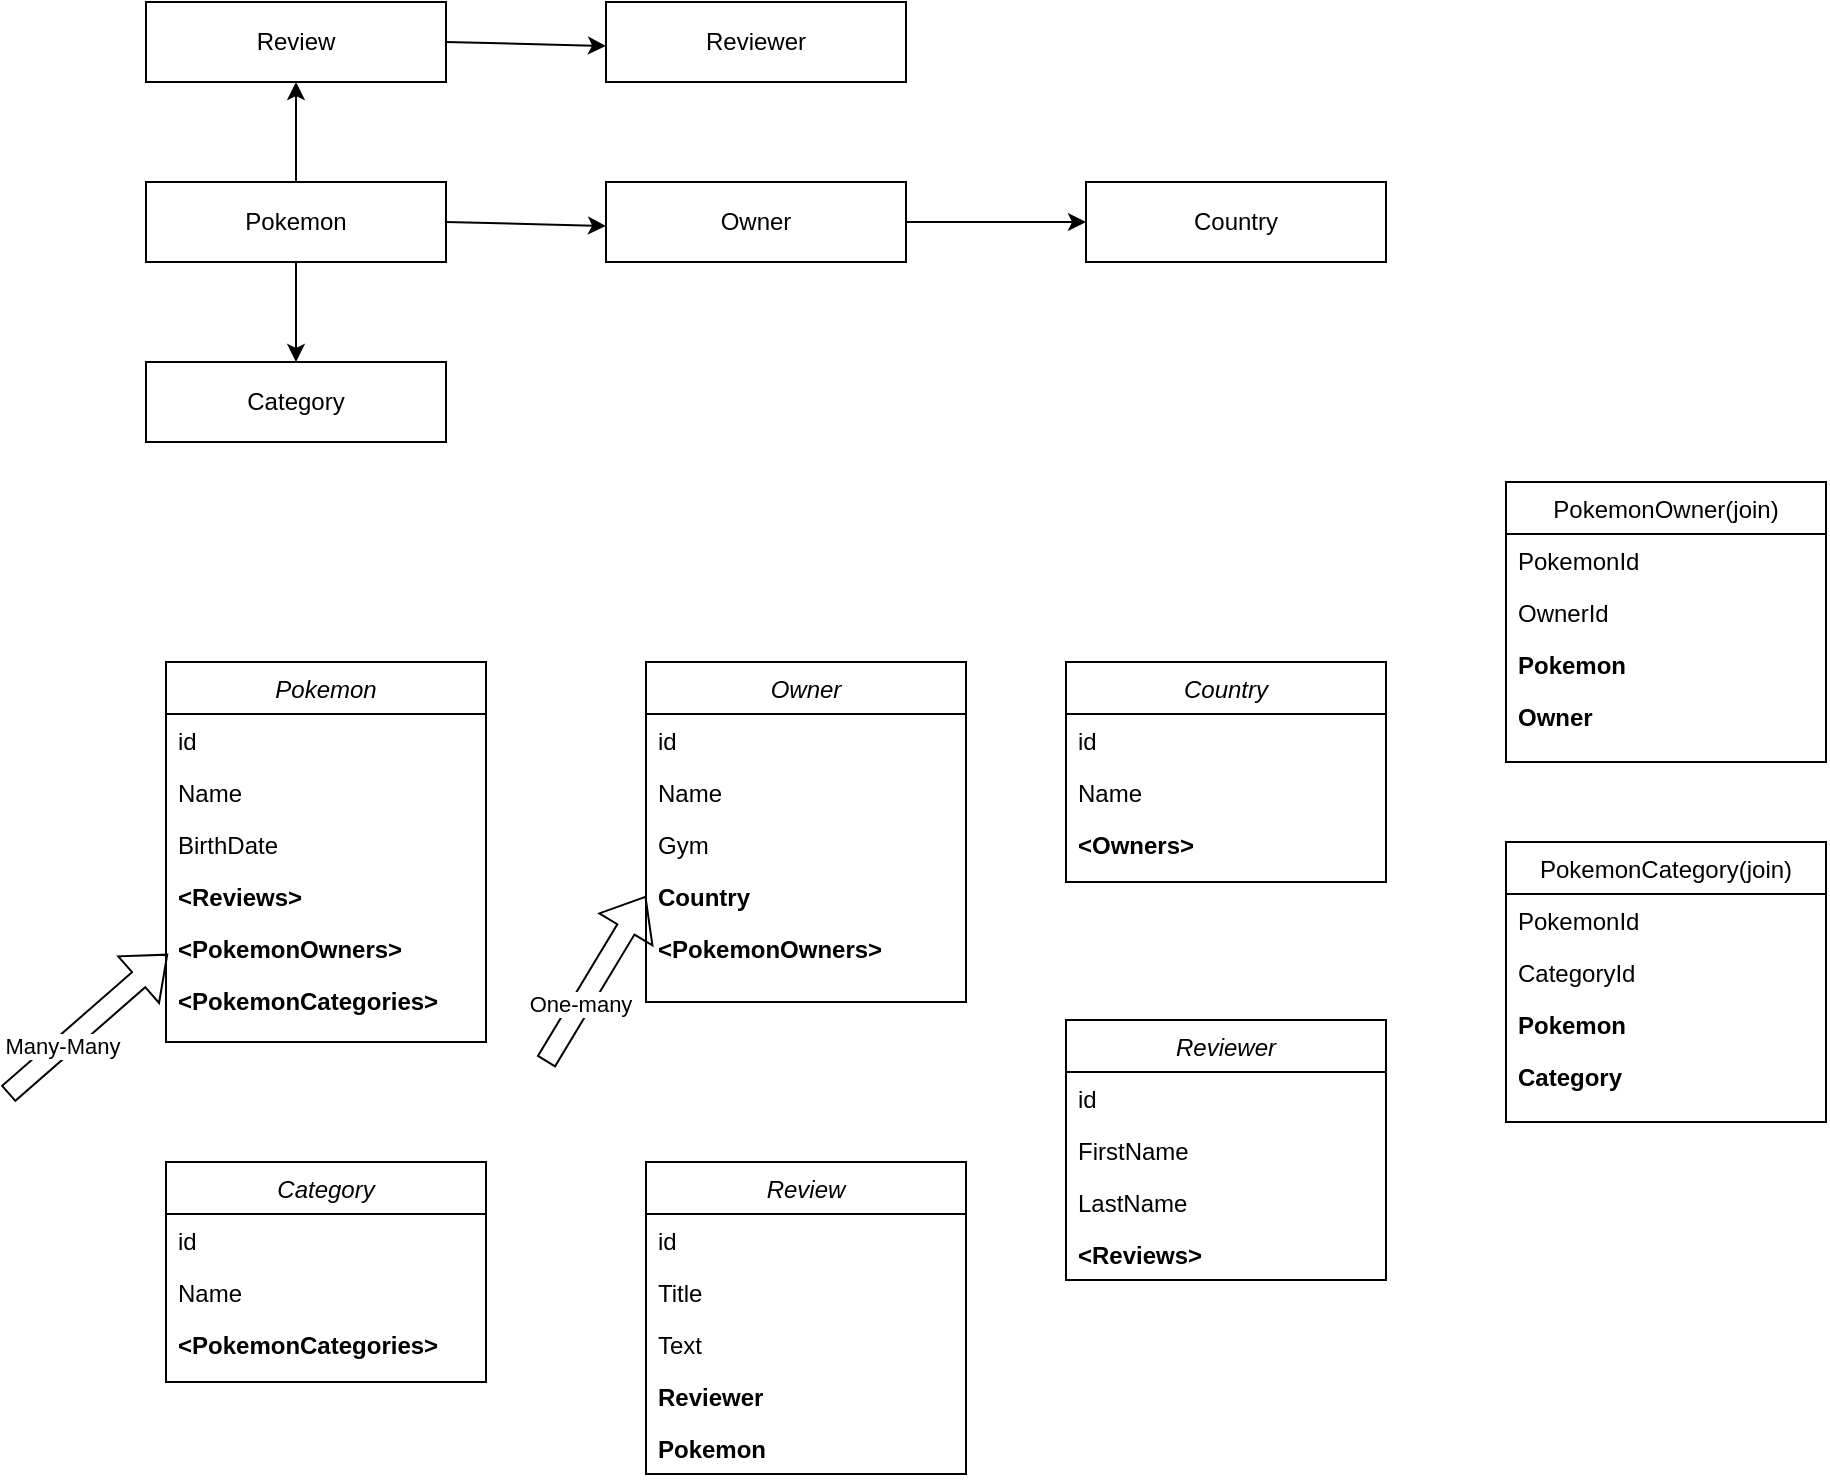 <mxfile version="21.1.7" type="github">
  <diagram id="C5RBs43oDa-KdzZeNtuy" name="Page-1">
    <mxGraphModel dx="880" dy="434" grid="1" gridSize="10" guides="1" tooltips="1" connect="1" arrows="1" fold="1" page="1" pageScale="1" pageWidth="827" pageHeight="1169" math="0" shadow="0">
      <root>
        <mxCell id="WIyWlLk6GJQsqaUBKTNV-0" />
        <mxCell id="WIyWlLk6GJQsqaUBKTNV-1" parent="WIyWlLk6GJQsqaUBKTNV-0" />
        <mxCell id="zkfFHV4jXpPFQw0GAbJ--0" value="Pokemon" style="swimlane;fontStyle=2;align=center;verticalAlign=top;childLayout=stackLayout;horizontal=1;startSize=26;horizontalStack=0;resizeParent=1;resizeLast=0;collapsible=1;marginBottom=0;rounded=0;shadow=0;strokeWidth=1;" parent="WIyWlLk6GJQsqaUBKTNV-1" vertex="1">
          <mxGeometry x="120" y="350" width="160" height="190" as="geometry">
            <mxRectangle x="230" y="140" width="160" height="26" as="alternateBounds" />
          </mxGeometry>
        </mxCell>
        <mxCell id="zkfFHV4jXpPFQw0GAbJ--1" value="id" style="text;align=left;verticalAlign=top;spacingLeft=4;spacingRight=4;overflow=hidden;rotatable=0;points=[[0,0.5],[1,0.5]];portConstraint=eastwest;" parent="zkfFHV4jXpPFQw0GAbJ--0" vertex="1">
          <mxGeometry y="26" width="160" height="26" as="geometry" />
        </mxCell>
        <mxCell id="zkfFHV4jXpPFQw0GAbJ--2" value="Name" style="text;align=left;verticalAlign=top;spacingLeft=4;spacingRight=4;overflow=hidden;rotatable=0;points=[[0,0.5],[1,0.5]];portConstraint=eastwest;rounded=0;shadow=0;html=0;" parent="zkfFHV4jXpPFQw0GAbJ--0" vertex="1">
          <mxGeometry y="52" width="160" height="26" as="geometry" />
        </mxCell>
        <mxCell id="zkfFHV4jXpPFQw0GAbJ--3" value="BirthDate" style="text;align=left;verticalAlign=top;spacingLeft=4;spacingRight=4;overflow=hidden;rotatable=0;points=[[0,0.5],[1,0.5]];portConstraint=eastwest;rounded=0;shadow=0;html=0;" parent="zkfFHV4jXpPFQw0GAbJ--0" vertex="1">
          <mxGeometry y="78" width="160" height="26" as="geometry" />
        </mxCell>
        <mxCell id="zkfFHV4jXpPFQw0GAbJ--5" value="&lt;Reviews&gt;" style="text;align=left;verticalAlign=top;spacingLeft=4;spacingRight=4;overflow=hidden;rotatable=0;points=[[0,0.5],[1,0.5]];portConstraint=eastwest;fontStyle=1" parent="zkfFHV4jXpPFQw0GAbJ--0" vertex="1">
          <mxGeometry y="104" width="160" height="26" as="geometry" />
        </mxCell>
        <mxCell id="enseXvZCVExBjmzHqvM3-12" value="&lt;PokemonOwners&gt;" style="text;align=left;verticalAlign=top;spacingLeft=4;spacingRight=4;overflow=hidden;rotatable=0;points=[[0,0.5],[1,0.5]];portConstraint=eastwest;fontStyle=1" vertex="1" parent="zkfFHV4jXpPFQw0GAbJ--0">
          <mxGeometry y="130" width="160" height="26" as="geometry" />
        </mxCell>
        <mxCell id="enseXvZCVExBjmzHqvM3-13" value="&lt;PokemonCategories&gt;" style="text;align=left;verticalAlign=top;spacingLeft=4;spacingRight=4;overflow=hidden;rotatable=0;points=[[0,0.5],[1,0.5]];portConstraint=eastwest;fontStyle=1" vertex="1" parent="zkfFHV4jXpPFQw0GAbJ--0">
          <mxGeometry y="156" width="160" height="26" as="geometry" />
        </mxCell>
        <mxCell id="zkfFHV4jXpPFQw0GAbJ--17" value="PokemonOwner(join)" style="swimlane;fontStyle=0;align=center;verticalAlign=top;childLayout=stackLayout;horizontal=1;startSize=26;horizontalStack=0;resizeParent=1;resizeLast=0;collapsible=1;marginBottom=0;rounded=0;shadow=0;strokeWidth=1;" parent="WIyWlLk6GJQsqaUBKTNV-1" vertex="1">
          <mxGeometry x="790" y="260" width="160" height="140" as="geometry">
            <mxRectangle x="550" y="140" width="160" height="26" as="alternateBounds" />
          </mxGeometry>
        </mxCell>
        <mxCell id="zkfFHV4jXpPFQw0GAbJ--18" value="PokemonId" style="text;align=left;verticalAlign=top;spacingLeft=4;spacingRight=4;overflow=hidden;rotatable=0;points=[[0,0.5],[1,0.5]];portConstraint=eastwest;" parent="zkfFHV4jXpPFQw0GAbJ--17" vertex="1">
          <mxGeometry y="26" width="160" height="26" as="geometry" />
        </mxCell>
        <mxCell id="zkfFHV4jXpPFQw0GAbJ--19" value="OwnerId" style="text;align=left;verticalAlign=top;spacingLeft=4;spacingRight=4;overflow=hidden;rotatable=0;points=[[0,0.5],[1,0.5]];portConstraint=eastwest;rounded=0;shadow=0;html=0;" parent="zkfFHV4jXpPFQw0GAbJ--17" vertex="1">
          <mxGeometry y="52" width="160" height="26" as="geometry" />
        </mxCell>
        <mxCell id="zkfFHV4jXpPFQw0GAbJ--20" value="Pokemon" style="text;align=left;verticalAlign=top;spacingLeft=4;spacingRight=4;overflow=hidden;rotatable=0;points=[[0,0.5],[1,0.5]];portConstraint=eastwest;rounded=0;shadow=0;html=0;fontStyle=1" parent="zkfFHV4jXpPFQw0GAbJ--17" vertex="1">
          <mxGeometry y="78" width="160" height="26" as="geometry" />
        </mxCell>
        <mxCell id="zkfFHV4jXpPFQw0GAbJ--21" value="Owner" style="text;align=left;verticalAlign=top;spacingLeft=4;spacingRight=4;overflow=hidden;rotatable=0;points=[[0,0.5],[1,0.5]];portConstraint=eastwest;rounded=0;shadow=0;html=0;fontStyle=1" parent="zkfFHV4jXpPFQw0GAbJ--17" vertex="1">
          <mxGeometry y="104" width="160" height="26" as="geometry" />
        </mxCell>
        <mxCell id="enseXvZCVExBjmzHqvM3-1" value="Review" style="rounded=0;whiteSpace=wrap;html=1;" vertex="1" parent="WIyWlLk6GJQsqaUBKTNV-1">
          <mxGeometry x="110" y="20" width="150" height="40" as="geometry" />
        </mxCell>
        <mxCell id="enseXvZCVExBjmzHqvM3-2" value="Reviewer" style="rounded=0;whiteSpace=wrap;html=1;" vertex="1" parent="WIyWlLk6GJQsqaUBKTNV-1">
          <mxGeometry x="340" y="20" width="150" height="40" as="geometry" />
        </mxCell>
        <mxCell id="enseXvZCVExBjmzHqvM3-3" value="" style="endArrow=classic;html=1;rounded=0;exitX=1;exitY=0.5;exitDx=0;exitDy=0;entryX=0;entryY=0.75;entryDx=0;entryDy=0;" edge="1" parent="WIyWlLk6GJQsqaUBKTNV-1" source="enseXvZCVExBjmzHqvM3-1">
          <mxGeometry width="50" height="50" relative="1" as="geometry">
            <mxPoint x="260" y="32" as="sourcePoint" />
            <mxPoint x="340" y="42" as="targetPoint" />
          </mxGeometry>
        </mxCell>
        <mxCell id="enseXvZCVExBjmzHqvM3-4" value="Pokemon" style="rounded=0;whiteSpace=wrap;html=1;" vertex="1" parent="WIyWlLk6GJQsqaUBKTNV-1">
          <mxGeometry x="110" y="110" width="150" height="40" as="geometry" />
        </mxCell>
        <mxCell id="enseXvZCVExBjmzHqvM3-5" value="Owner" style="rounded=0;whiteSpace=wrap;html=1;" vertex="1" parent="WIyWlLk6GJQsqaUBKTNV-1">
          <mxGeometry x="340" y="110" width="150" height="40" as="geometry" />
        </mxCell>
        <mxCell id="enseXvZCVExBjmzHqvM3-6" value="" style="endArrow=classic;html=1;rounded=0;exitX=1;exitY=0.5;exitDx=0;exitDy=0;entryX=0;entryY=0.75;entryDx=0;entryDy=0;" edge="1" parent="WIyWlLk6GJQsqaUBKTNV-1" source="enseXvZCVExBjmzHqvM3-4">
          <mxGeometry width="50" height="50" relative="1" as="geometry">
            <mxPoint x="260" y="122" as="sourcePoint" />
            <mxPoint x="340" y="132" as="targetPoint" />
          </mxGeometry>
        </mxCell>
        <mxCell id="enseXvZCVExBjmzHqvM3-7" value="Category" style="rounded=0;whiteSpace=wrap;html=1;" vertex="1" parent="WIyWlLk6GJQsqaUBKTNV-1">
          <mxGeometry x="110" y="200" width="150" height="40" as="geometry" />
        </mxCell>
        <mxCell id="enseXvZCVExBjmzHqvM3-8" value="Country" style="rounded=0;whiteSpace=wrap;html=1;" vertex="1" parent="WIyWlLk6GJQsqaUBKTNV-1">
          <mxGeometry x="580" y="110" width="150" height="40" as="geometry" />
        </mxCell>
        <mxCell id="enseXvZCVExBjmzHqvM3-9" value="" style="endArrow=classic;html=1;rounded=0;exitX=1;exitY=0.5;exitDx=0;exitDy=0;entryX=0;entryY=0.5;entryDx=0;entryDy=0;" edge="1" parent="WIyWlLk6GJQsqaUBKTNV-1" source="enseXvZCVExBjmzHqvM3-5" target="enseXvZCVExBjmzHqvM3-8">
          <mxGeometry width="50" height="50" relative="1" as="geometry">
            <mxPoint x="260" y="212" as="sourcePoint" />
            <mxPoint x="340" y="222" as="targetPoint" />
          </mxGeometry>
        </mxCell>
        <mxCell id="enseXvZCVExBjmzHqvM3-10" value="" style="endArrow=classic;html=1;rounded=0;exitX=0.5;exitY=1;exitDx=0;exitDy=0;entryX=0.5;entryY=0;entryDx=0;entryDy=0;" edge="1" parent="WIyWlLk6GJQsqaUBKTNV-1" source="enseXvZCVExBjmzHqvM3-4" target="enseXvZCVExBjmzHqvM3-7">
          <mxGeometry width="50" height="50" relative="1" as="geometry">
            <mxPoint x="270" y="140" as="sourcePoint" />
            <mxPoint x="350" y="142" as="targetPoint" />
          </mxGeometry>
        </mxCell>
        <mxCell id="enseXvZCVExBjmzHqvM3-11" value="" style="endArrow=classic;html=1;rounded=0;exitX=0.5;exitY=0;exitDx=0;exitDy=0;entryX=0.5;entryY=1;entryDx=0;entryDy=0;" edge="1" parent="WIyWlLk6GJQsqaUBKTNV-1" source="enseXvZCVExBjmzHqvM3-4" target="enseXvZCVExBjmzHqvM3-1">
          <mxGeometry width="50" height="50" relative="1" as="geometry">
            <mxPoint x="195" y="160" as="sourcePoint" />
            <mxPoint x="195" y="210" as="targetPoint" />
          </mxGeometry>
        </mxCell>
        <mxCell id="enseXvZCVExBjmzHqvM3-14" value="Owner" style="swimlane;fontStyle=2;align=center;verticalAlign=top;childLayout=stackLayout;horizontal=1;startSize=26;horizontalStack=0;resizeParent=1;resizeLast=0;collapsible=1;marginBottom=0;rounded=0;shadow=0;strokeWidth=1;" vertex="1" parent="WIyWlLk6GJQsqaUBKTNV-1">
          <mxGeometry x="360" y="350" width="160" height="170" as="geometry">
            <mxRectangle x="230" y="140" width="160" height="26" as="alternateBounds" />
          </mxGeometry>
        </mxCell>
        <mxCell id="enseXvZCVExBjmzHqvM3-15" value="id" style="text;align=left;verticalAlign=top;spacingLeft=4;spacingRight=4;overflow=hidden;rotatable=0;points=[[0,0.5],[1,0.5]];portConstraint=eastwest;" vertex="1" parent="enseXvZCVExBjmzHqvM3-14">
          <mxGeometry y="26" width="160" height="26" as="geometry" />
        </mxCell>
        <mxCell id="enseXvZCVExBjmzHqvM3-16" value="Name" style="text;align=left;verticalAlign=top;spacingLeft=4;spacingRight=4;overflow=hidden;rotatable=0;points=[[0,0.5],[1,0.5]];portConstraint=eastwest;rounded=0;shadow=0;html=0;" vertex="1" parent="enseXvZCVExBjmzHqvM3-14">
          <mxGeometry y="52" width="160" height="26" as="geometry" />
        </mxCell>
        <mxCell id="enseXvZCVExBjmzHqvM3-17" value="Gym" style="text;align=left;verticalAlign=top;spacingLeft=4;spacingRight=4;overflow=hidden;rotatable=0;points=[[0,0.5],[1,0.5]];portConstraint=eastwest;rounded=0;shadow=0;html=0;" vertex="1" parent="enseXvZCVExBjmzHqvM3-14">
          <mxGeometry y="78" width="160" height="26" as="geometry" />
        </mxCell>
        <mxCell id="enseXvZCVExBjmzHqvM3-19" value="Country" style="text;align=left;verticalAlign=top;spacingLeft=4;spacingRight=4;overflow=hidden;rotatable=0;points=[[0,0.5],[1,0.5]];portConstraint=eastwest;fontStyle=1" vertex="1" parent="enseXvZCVExBjmzHqvM3-14">
          <mxGeometry y="104" width="160" height="26" as="geometry" />
        </mxCell>
        <mxCell id="enseXvZCVExBjmzHqvM3-20" value="&lt;PokemonOwners&gt;" style="text;align=left;verticalAlign=top;spacingLeft=4;spacingRight=4;overflow=hidden;rotatable=0;points=[[0,0.5],[1,0.5]];portConstraint=eastwest;fontStyle=1" vertex="1" parent="enseXvZCVExBjmzHqvM3-14">
          <mxGeometry y="130" width="160" height="26" as="geometry" />
        </mxCell>
        <mxCell id="enseXvZCVExBjmzHqvM3-22" value="Country" style="swimlane;fontStyle=2;align=center;verticalAlign=top;childLayout=stackLayout;horizontal=1;startSize=26;horizontalStack=0;resizeParent=1;resizeLast=0;collapsible=1;marginBottom=0;rounded=0;shadow=0;strokeWidth=1;" vertex="1" parent="WIyWlLk6GJQsqaUBKTNV-1">
          <mxGeometry x="570" y="350" width="160" height="110" as="geometry">
            <mxRectangle x="230" y="140" width="160" height="26" as="alternateBounds" />
          </mxGeometry>
        </mxCell>
        <mxCell id="enseXvZCVExBjmzHqvM3-23" value="id" style="text;align=left;verticalAlign=top;spacingLeft=4;spacingRight=4;overflow=hidden;rotatable=0;points=[[0,0.5],[1,0.5]];portConstraint=eastwest;" vertex="1" parent="enseXvZCVExBjmzHqvM3-22">
          <mxGeometry y="26" width="160" height="26" as="geometry" />
        </mxCell>
        <mxCell id="enseXvZCVExBjmzHqvM3-24" value="Name" style="text;align=left;verticalAlign=top;spacingLeft=4;spacingRight=4;overflow=hidden;rotatable=0;points=[[0,0.5],[1,0.5]];portConstraint=eastwest;rounded=0;shadow=0;html=0;" vertex="1" parent="enseXvZCVExBjmzHqvM3-22">
          <mxGeometry y="52" width="160" height="26" as="geometry" />
        </mxCell>
        <mxCell id="enseXvZCVExBjmzHqvM3-27" value="&lt;Owners&gt;" style="text;align=left;verticalAlign=top;spacingLeft=4;spacingRight=4;overflow=hidden;rotatable=0;points=[[0,0.5],[1,0.5]];portConstraint=eastwest;fontStyle=1" vertex="1" parent="enseXvZCVExBjmzHqvM3-22">
          <mxGeometry y="78" width="160" height="26" as="geometry" />
        </mxCell>
        <mxCell id="enseXvZCVExBjmzHqvM3-28" value="PokemonCategory(join)" style="swimlane;fontStyle=0;align=center;verticalAlign=top;childLayout=stackLayout;horizontal=1;startSize=26;horizontalStack=0;resizeParent=1;resizeLast=0;collapsible=1;marginBottom=0;rounded=0;shadow=0;strokeWidth=1;" vertex="1" parent="WIyWlLk6GJQsqaUBKTNV-1">
          <mxGeometry x="790" y="440" width="160" height="140" as="geometry">
            <mxRectangle x="550" y="140" width="160" height="26" as="alternateBounds" />
          </mxGeometry>
        </mxCell>
        <mxCell id="enseXvZCVExBjmzHqvM3-29" value="PokemonId" style="text;align=left;verticalAlign=top;spacingLeft=4;spacingRight=4;overflow=hidden;rotatable=0;points=[[0,0.5],[1,0.5]];portConstraint=eastwest;" vertex="1" parent="enseXvZCVExBjmzHqvM3-28">
          <mxGeometry y="26" width="160" height="26" as="geometry" />
        </mxCell>
        <mxCell id="enseXvZCVExBjmzHqvM3-30" value="CategoryId" style="text;align=left;verticalAlign=top;spacingLeft=4;spacingRight=4;overflow=hidden;rotatable=0;points=[[0,0.5],[1,0.5]];portConstraint=eastwest;rounded=0;shadow=0;html=0;" vertex="1" parent="enseXvZCVExBjmzHqvM3-28">
          <mxGeometry y="52" width="160" height="26" as="geometry" />
        </mxCell>
        <mxCell id="enseXvZCVExBjmzHqvM3-31" value="Pokemon" style="text;align=left;verticalAlign=top;spacingLeft=4;spacingRight=4;overflow=hidden;rotatable=0;points=[[0,0.5],[1,0.5]];portConstraint=eastwest;rounded=0;shadow=0;html=0;fontStyle=1" vertex="1" parent="enseXvZCVExBjmzHqvM3-28">
          <mxGeometry y="78" width="160" height="26" as="geometry" />
        </mxCell>
        <mxCell id="enseXvZCVExBjmzHqvM3-32" value="Category" style="text;align=left;verticalAlign=top;spacingLeft=4;spacingRight=4;overflow=hidden;rotatable=0;points=[[0,0.5],[1,0.5]];portConstraint=eastwest;rounded=0;shadow=0;html=0;fontStyle=1" vertex="1" parent="enseXvZCVExBjmzHqvM3-28">
          <mxGeometry y="104" width="160" height="26" as="geometry" />
        </mxCell>
        <mxCell id="enseXvZCVExBjmzHqvM3-33" value="Category" style="swimlane;fontStyle=2;align=center;verticalAlign=top;childLayout=stackLayout;horizontal=1;startSize=26;horizontalStack=0;resizeParent=1;resizeLast=0;collapsible=1;marginBottom=0;rounded=0;shadow=0;strokeWidth=1;" vertex="1" parent="WIyWlLk6GJQsqaUBKTNV-1">
          <mxGeometry x="120" y="600" width="160" height="110" as="geometry">
            <mxRectangle x="230" y="140" width="160" height="26" as="alternateBounds" />
          </mxGeometry>
        </mxCell>
        <mxCell id="enseXvZCVExBjmzHqvM3-34" value="id" style="text;align=left;verticalAlign=top;spacingLeft=4;spacingRight=4;overflow=hidden;rotatable=0;points=[[0,0.5],[1,0.5]];portConstraint=eastwest;" vertex="1" parent="enseXvZCVExBjmzHqvM3-33">
          <mxGeometry y="26" width="160" height="26" as="geometry" />
        </mxCell>
        <mxCell id="enseXvZCVExBjmzHqvM3-35" value="Name" style="text;align=left;verticalAlign=top;spacingLeft=4;spacingRight=4;overflow=hidden;rotatable=0;points=[[0,0.5],[1,0.5]];portConstraint=eastwest;rounded=0;shadow=0;html=0;" vertex="1" parent="enseXvZCVExBjmzHqvM3-33">
          <mxGeometry y="52" width="160" height="26" as="geometry" />
        </mxCell>
        <mxCell id="enseXvZCVExBjmzHqvM3-36" value="&lt;PokemonCategories&gt;" style="text;align=left;verticalAlign=top;spacingLeft=4;spacingRight=4;overflow=hidden;rotatable=0;points=[[0,0.5],[1,0.5]];portConstraint=eastwest;fontStyle=1" vertex="1" parent="enseXvZCVExBjmzHqvM3-33">
          <mxGeometry y="78" width="160" height="26" as="geometry" />
        </mxCell>
        <mxCell id="enseXvZCVExBjmzHqvM3-37" value="Review" style="swimlane;fontStyle=2;align=center;verticalAlign=top;childLayout=stackLayout;horizontal=1;startSize=26;horizontalStack=0;resizeParent=1;resizeLast=0;collapsible=1;marginBottom=0;rounded=0;shadow=0;strokeWidth=1;" vertex="1" parent="WIyWlLk6GJQsqaUBKTNV-1">
          <mxGeometry x="360" y="600" width="160" height="156" as="geometry">
            <mxRectangle x="230" y="140" width="160" height="26" as="alternateBounds" />
          </mxGeometry>
        </mxCell>
        <mxCell id="enseXvZCVExBjmzHqvM3-38" value="id" style="text;align=left;verticalAlign=top;spacingLeft=4;spacingRight=4;overflow=hidden;rotatable=0;points=[[0,0.5],[1,0.5]];portConstraint=eastwest;" vertex="1" parent="enseXvZCVExBjmzHqvM3-37">
          <mxGeometry y="26" width="160" height="26" as="geometry" />
        </mxCell>
        <mxCell id="enseXvZCVExBjmzHqvM3-39" value="Title" style="text;align=left;verticalAlign=top;spacingLeft=4;spacingRight=4;overflow=hidden;rotatable=0;points=[[0,0.5],[1,0.5]];portConstraint=eastwest;rounded=0;shadow=0;html=0;" vertex="1" parent="enseXvZCVExBjmzHqvM3-37">
          <mxGeometry y="52" width="160" height="26" as="geometry" />
        </mxCell>
        <mxCell id="enseXvZCVExBjmzHqvM3-40" value="Text" style="text;align=left;verticalAlign=top;spacingLeft=4;spacingRight=4;overflow=hidden;rotatable=0;points=[[0,0.5],[1,0.5]];portConstraint=eastwest;" vertex="1" parent="enseXvZCVExBjmzHqvM3-37">
          <mxGeometry y="78" width="160" height="26" as="geometry" />
        </mxCell>
        <mxCell id="enseXvZCVExBjmzHqvM3-45" value="Reviewer" style="text;align=left;verticalAlign=top;spacingLeft=4;spacingRight=4;overflow=hidden;rotatable=0;points=[[0,0.5],[1,0.5]];portConstraint=eastwest;fontStyle=1" vertex="1" parent="enseXvZCVExBjmzHqvM3-37">
          <mxGeometry y="104" width="160" height="26" as="geometry" />
        </mxCell>
        <mxCell id="enseXvZCVExBjmzHqvM3-46" value="Pokemon" style="text;align=left;verticalAlign=top;spacingLeft=4;spacingRight=4;overflow=hidden;rotatable=0;points=[[0,0.5],[1,0.5]];portConstraint=eastwest;fontStyle=1" vertex="1" parent="enseXvZCVExBjmzHqvM3-37">
          <mxGeometry y="130" width="160" height="26" as="geometry" />
        </mxCell>
        <mxCell id="enseXvZCVExBjmzHqvM3-41" value="Reviewer" style="swimlane;fontStyle=2;align=center;verticalAlign=top;childLayout=stackLayout;horizontal=1;startSize=26;horizontalStack=0;resizeParent=1;resizeLast=0;collapsible=1;marginBottom=0;rounded=0;shadow=0;strokeWidth=1;" vertex="1" parent="WIyWlLk6GJQsqaUBKTNV-1">
          <mxGeometry x="570" y="529" width="160" height="130" as="geometry">
            <mxRectangle x="230" y="140" width="160" height="26" as="alternateBounds" />
          </mxGeometry>
        </mxCell>
        <mxCell id="enseXvZCVExBjmzHqvM3-42" value="id" style="text;align=left;verticalAlign=top;spacingLeft=4;spacingRight=4;overflow=hidden;rotatable=0;points=[[0,0.5],[1,0.5]];portConstraint=eastwest;" vertex="1" parent="enseXvZCVExBjmzHqvM3-41">
          <mxGeometry y="26" width="160" height="26" as="geometry" />
        </mxCell>
        <mxCell id="enseXvZCVExBjmzHqvM3-43" value="FirstName" style="text;align=left;verticalAlign=top;spacingLeft=4;spacingRight=4;overflow=hidden;rotatable=0;points=[[0,0.5],[1,0.5]];portConstraint=eastwest;rounded=0;shadow=0;html=0;" vertex="1" parent="enseXvZCVExBjmzHqvM3-41">
          <mxGeometry y="52" width="160" height="26" as="geometry" />
        </mxCell>
        <mxCell id="enseXvZCVExBjmzHqvM3-47" value="LastName" style="text;align=left;verticalAlign=top;spacingLeft=4;spacingRight=4;overflow=hidden;rotatable=0;points=[[0,0.5],[1,0.5]];portConstraint=eastwest;rounded=0;shadow=0;html=0;" vertex="1" parent="enseXvZCVExBjmzHqvM3-41">
          <mxGeometry y="78" width="160" height="26" as="geometry" />
        </mxCell>
        <mxCell id="enseXvZCVExBjmzHqvM3-44" value="&lt;Reviews&gt;" style="text;align=left;verticalAlign=top;spacingLeft=4;spacingRight=4;overflow=hidden;rotatable=0;points=[[0,0.5],[1,0.5]];portConstraint=eastwest;fontStyle=1" vertex="1" parent="enseXvZCVExBjmzHqvM3-41">
          <mxGeometry y="104" width="160" height="26" as="geometry" />
        </mxCell>
        <mxCell id="enseXvZCVExBjmzHqvM3-48" value="" style="shape=flexArrow;endArrow=classic;html=1;rounded=0;" edge="1" parent="WIyWlLk6GJQsqaUBKTNV-1">
          <mxGeometry width="50" height="50" relative="1" as="geometry">
            <mxPoint x="41" y="566" as="sourcePoint" />
            <mxPoint x="121" y="496" as="targetPoint" />
          </mxGeometry>
        </mxCell>
        <mxCell id="enseXvZCVExBjmzHqvM3-49" value="Many-Many" style="edgeLabel;html=1;align=center;verticalAlign=middle;resizable=0;points=[];" vertex="1" connectable="0" parent="enseXvZCVExBjmzHqvM3-48">
          <mxGeometry x="-0.294" relative="1" as="geometry">
            <mxPoint x="-1" as="offset" />
          </mxGeometry>
        </mxCell>
        <mxCell id="enseXvZCVExBjmzHqvM3-50" value="" style="shape=flexArrow;endArrow=classic;html=1;rounded=0;entryX=0;entryY=0.5;entryDx=0;entryDy=0;" edge="1" parent="WIyWlLk6GJQsqaUBKTNV-1" target="enseXvZCVExBjmzHqvM3-19">
          <mxGeometry width="50" height="50" relative="1" as="geometry">
            <mxPoint x="310" y="550" as="sourcePoint" />
            <mxPoint x="350" y="460" as="targetPoint" />
          </mxGeometry>
        </mxCell>
        <mxCell id="enseXvZCVExBjmzHqvM3-51" value="One-many" style="edgeLabel;html=1;align=center;verticalAlign=middle;resizable=0;points=[];" vertex="1" connectable="0" parent="enseXvZCVExBjmzHqvM3-50">
          <mxGeometry x="-0.294" relative="1" as="geometry">
            <mxPoint x="-1" as="offset" />
          </mxGeometry>
        </mxCell>
      </root>
    </mxGraphModel>
  </diagram>
</mxfile>
